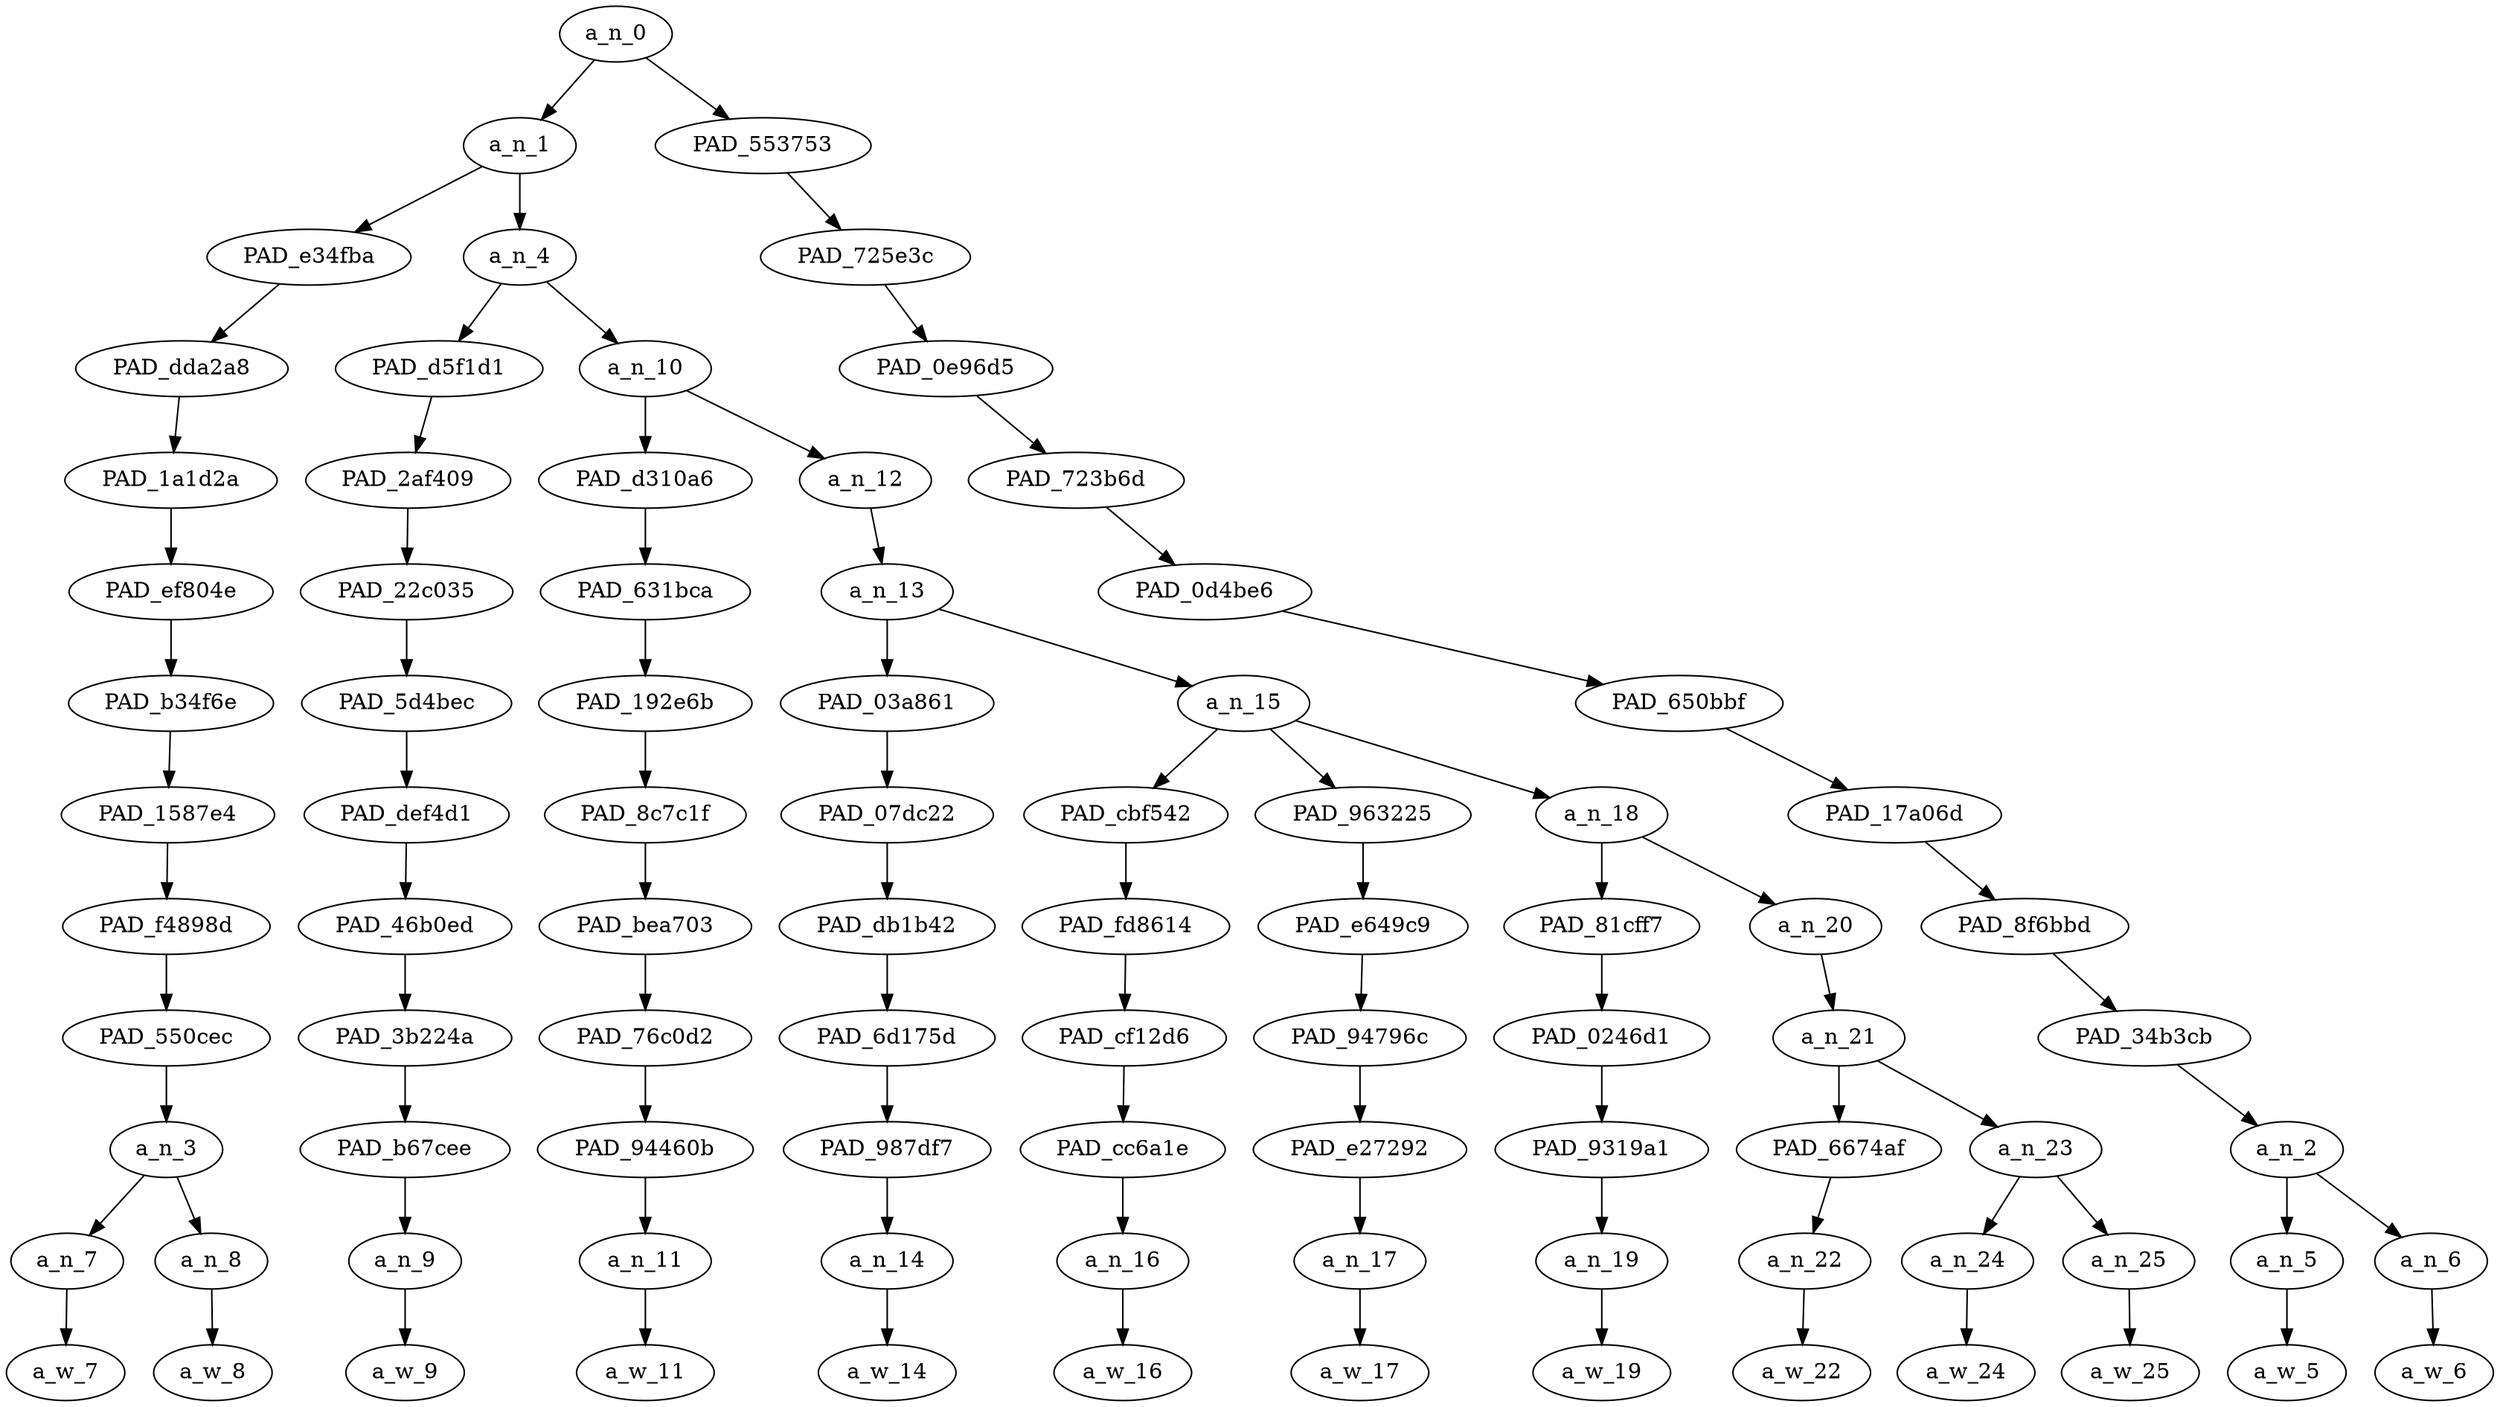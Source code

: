 strict digraph "" {
	a_n_0	[div_dir=1,
		index=0,
		level=12,
		pos="6.634114583333333,12!",
		text_span="[0, 1, 2, 3, 4, 5, 6, 7, 8, 9, 10, 11, 12]",
		value=1.00000002];
	a_n_1	[div_dir=1,
		index=0,
		level=11,
		pos="1.7682291666666667,11!",
		text_span="[0, 1, 2, 3, 4, 5, 6, 7, 8, 9, 10]",
		value=0.42764162];
	a_n_0 -> a_n_1;
	PAD_553753	[div_dir=1,
		index=1,
		level=11,
		pos="11.5,11!",
		text_span="[11, 12]",
		value=0.57077684];
	a_n_0 -> PAD_553753;
	PAD_e34fba	[div_dir=1,
		index=0,
		level=10,
		pos="0.5,10!",
		text_span="[0, 1]",
		value=0.10682883];
	a_n_1 -> PAD_e34fba;
	a_n_4	[div_dir=1,
		index=1,
		level=10,
		pos="3.0364583333333335,10!",
		text_span="[2, 3, 4, 5, 6, 7, 8, 9, 10]",
		value=0.32045502];
	a_n_1 -> a_n_4;
	PAD_dda2a8	[div_dir=1,
		index=0,
		level=9,
		pos="0.5,9!",
		text_span="[0, 1]",
		value=0.10682883];
	PAD_e34fba -> PAD_dda2a8;
	PAD_1a1d2a	[div_dir=1,
		index=0,
		level=8,
		pos="0.5,8!",
		text_span="[0, 1]",
		value=0.10682883];
	PAD_dda2a8 -> PAD_1a1d2a;
	PAD_ef804e	[div_dir=1,
		index=0,
		level=7,
		pos="0.5,7!",
		text_span="[0, 1]",
		value=0.10682883];
	PAD_1a1d2a -> PAD_ef804e;
	PAD_b34f6e	[div_dir=1,
		index=0,
		level=6,
		pos="0.5,6!",
		text_span="[0, 1]",
		value=0.10682883];
	PAD_ef804e -> PAD_b34f6e;
	PAD_1587e4	[div_dir=1,
		index=0,
		level=5,
		pos="0.5,5!",
		text_span="[0, 1]",
		value=0.10682883];
	PAD_b34f6e -> PAD_1587e4;
	PAD_f4898d	[div_dir=1,
		index=0,
		level=4,
		pos="0.5,4!",
		text_span="[0, 1]",
		value=0.10682883];
	PAD_1587e4 -> PAD_f4898d;
	PAD_550cec	[div_dir=1,
		index=0,
		level=3,
		pos="0.5,3!",
		text_span="[0, 1]",
		value=0.10682883];
	PAD_f4898d -> PAD_550cec;
	a_n_3	[div_dir=1,
		index=0,
		level=2,
		pos="0.5,2!",
		text_span="[0, 1]",
		value=0.10682883];
	PAD_550cec -> a_n_3;
	a_n_7	[div_dir=1,
		index=0,
		level=1,
		pos="0.0,1!",
		text_span="[0]",
		value=0.06142335];
	a_n_3 -> a_n_7;
	a_n_8	[div_dir=1,
		index=1,
		level=1,
		pos="1.0,1!",
		text_span="[1]",
		value=0.04508229];
	a_n_3 -> a_n_8;
	a_w_7	[div_dir=0,
		index=0,
		level=0,
		pos="0,0!",
		text_span="[0]",
		value=more];
	a_n_7 -> a_w_7;
	a_w_8	[div_dir=0,
		index=1,
		level=0,
		pos="1,0!",
		text_span="[1]",
		value=substance];
	a_n_8 -> a_w_8;
	PAD_d5f1d1	[div_dir=1,
		index=1,
		level=9,
		pos="2.0,9!",
		text_span="[2]",
		value=0.03712650];
	a_n_4 -> PAD_d5f1d1;
	a_n_10	[div_dir=1,
		index=2,
		level=9,
		pos="4.072916666666667,9!",
		text_span="[3, 4, 5, 6, 7, 8, 9, 10]",
		value=0.28308356];
	a_n_4 -> a_n_10;
	PAD_2af409	[div_dir=1,
		index=1,
		level=8,
		pos="2.0,8!",
		text_span="[2]",
		value=0.03712650];
	PAD_d5f1d1 -> PAD_2af409;
	PAD_22c035	[div_dir=1,
		index=1,
		level=7,
		pos="2.0,7!",
		text_span="[2]",
		value=0.03712650];
	PAD_2af409 -> PAD_22c035;
	PAD_5d4bec	[div_dir=1,
		index=1,
		level=6,
		pos="2.0,6!",
		text_span="[2]",
		value=0.03712650];
	PAD_22c035 -> PAD_5d4bec;
	PAD_def4d1	[div_dir=1,
		index=1,
		level=5,
		pos="2.0,5!",
		text_span="[2]",
		value=0.03712650];
	PAD_5d4bec -> PAD_def4d1;
	PAD_46b0ed	[div_dir=1,
		index=1,
		level=4,
		pos="2.0,4!",
		text_span="[2]",
		value=0.03712650];
	PAD_def4d1 -> PAD_46b0ed;
	PAD_3b224a	[div_dir=1,
		index=1,
		level=3,
		pos="2.0,3!",
		text_span="[2]",
		value=0.03712650];
	PAD_46b0ed -> PAD_3b224a;
	PAD_b67cee	[div_dir=1,
		index=1,
		level=2,
		pos="2.0,2!",
		text_span="[2]",
		value=0.03712650];
	PAD_3b224a -> PAD_b67cee;
	a_n_9	[div_dir=1,
		index=2,
		level=1,
		pos="2.0,1!",
		text_span="[2]",
		value=0.03712650];
	PAD_b67cee -> a_n_9;
	a_w_9	[div_dir=0,
		index=2,
		level=0,
		pos="2,0!",
		text_span="[2]",
		value=than];
	a_n_9 -> a_w_9;
	PAD_d310a6	[div_dir=1,
		index=2,
		level=8,
		pos="3.0,8!",
		text_span="[3]",
		value=0.03818484];
	a_n_10 -> PAD_d310a6;
	a_n_12	[div_dir=1,
		index=3,
		level=8,
		pos="5.145833333333334,8!",
		text_span="[4, 5, 6, 7, 8, 9, 10]",
		value=0.24465332];
	a_n_10 -> a_n_12;
	PAD_631bca	[div_dir=1,
		index=2,
		level=7,
		pos="3.0,7!",
		text_span="[3]",
		value=0.03818484];
	PAD_d310a6 -> PAD_631bca;
	PAD_192e6b	[div_dir=1,
		index=2,
		level=6,
		pos="3.0,6!",
		text_span="[3]",
		value=0.03818484];
	PAD_631bca -> PAD_192e6b;
	PAD_8c7c1f	[div_dir=1,
		index=2,
		level=5,
		pos="3.0,5!",
		text_span="[3]",
		value=0.03818484];
	PAD_192e6b -> PAD_8c7c1f;
	PAD_bea703	[div_dir=1,
		index=2,
		level=4,
		pos="3.0,4!",
		text_span="[3]",
		value=0.03818484];
	PAD_8c7c1f -> PAD_bea703;
	PAD_76c0d2	[div_dir=1,
		index=2,
		level=3,
		pos="3.0,3!",
		text_span="[3]",
		value=0.03818484];
	PAD_bea703 -> PAD_76c0d2;
	PAD_94460b	[div_dir=1,
		index=2,
		level=2,
		pos="3.0,2!",
		text_span="[3]",
		value=0.03818484];
	PAD_76c0d2 -> PAD_94460b;
	a_n_11	[div_dir=1,
		index=3,
		level=1,
		pos="3.0,1!",
		text_span="[3]",
		value=0.03818484];
	PAD_94460b -> a_n_11;
	a_w_11	[div_dir=0,
		index=3,
		level=0,
		pos="3,0!",
		text_span="[3]",
		value=anything];
	a_n_11 -> a_w_11;
	a_n_13	[div_dir=1,
		index=3,
		level=7,
		pos="5.145833333333334,7!",
		text_span="[4, 5, 6, 7, 8, 9, 10]",
		value=0.24441439];
	a_n_12 -> a_n_13;
	PAD_03a861	[div_dir=1,
		index=3,
		level=6,
		pos="4.0,6!",
		text_span="[4]",
		value=0.04013531];
	a_n_13 -> PAD_03a861;
	a_n_15	[div_dir=1,
		index=4,
		level=6,
		pos="6.291666666666667,6!",
		text_span="[5, 6, 7, 8, 9, 10]",
		value=0.20404015];
	a_n_13 -> a_n_15;
	PAD_07dc22	[div_dir=1,
		index=3,
		level=5,
		pos="4.0,5!",
		text_span="[4]",
		value=0.04013531];
	PAD_03a861 -> PAD_07dc22;
	PAD_db1b42	[div_dir=1,
		index=3,
		level=4,
		pos="4.0,4!",
		text_span="[4]",
		value=0.04013531];
	PAD_07dc22 -> PAD_db1b42;
	PAD_6d175d	[div_dir=1,
		index=3,
		level=3,
		pos="4.0,3!",
		text_span="[4]",
		value=0.04013531];
	PAD_db1b42 -> PAD_6d175d;
	PAD_987df7	[div_dir=1,
		index=3,
		level=2,
		pos="4.0,2!",
		text_span="[4]",
		value=0.04013531];
	PAD_6d175d -> PAD_987df7;
	a_n_14	[div_dir=1,
		index=4,
		level=1,
		pos="4.0,1!",
		text_span="[4]",
		value=0.04013531];
	PAD_987df7 -> a_n_14;
	a_w_14	[div_dir=0,
		index=4,
		level=0,
		pos="4,0!",
		text_span="[4]",
		value=you];
	a_n_14 -> a_w_14;
	PAD_cbf542	[div_dir=1,
		index=4,
		level=5,
		pos="5.0,5!",
		text_span="[5]",
		value=0.03193790];
	a_n_15 -> PAD_cbf542;
	PAD_963225	[div_dir=1,
		index=5,
		level=5,
		pos="6.0,5!",
		text_span="[6]",
		value=0.02916231];
	a_n_15 -> PAD_963225;
	a_n_18	[div_dir=1,
		index=6,
		level=5,
		pos="7.875,5!",
		text_span="[7, 8, 9, 10]",
		value=0.14273807];
	a_n_15 -> a_n_18;
	PAD_fd8614	[div_dir=1,
		index=4,
		level=4,
		pos="5.0,4!",
		text_span="[5]",
		value=0.03193790];
	PAD_cbf542 -> PAD_fd8614;
	PAD_cf12d6	[div_dir=1,
		index=4,
		level=3,
		pos="5.0,3!",
		text_span="[5]",
		value=0.03193790];
	PAD_fd8614 -> PAD_cf12d6;
	PAD_cc6a1e	[div_dir=1,
		index=4,
		level=2,
		pos="5.0,2!",
		text_span="[5]",
		value=0.03193790];
	PAD_cf12d6 -> PAD_cc6a1e;
	a_n_16	[div_dir=1,
		index=5,
		level=1,
		pos="5.0,1!",
		text_span="[5]",
		value=0.03193790];
	PAD_cc6a1e -> a_n_16;
	a_w_16	[div_dir=0,
		index=5,
		level=0,
		pos="5,0!",
		text_span="[5]",
		value=are];
	a_n_16 -> a_w_16;
	PAD_e649c9	[div_dir=1,
		index=5,
		level=4,
		pos="6.0,4!",
		text_span="[6]",
		value=0.02916231];
	PAD_963225 -> PAD_e649c9;
	PAD_94796c	[div_dir=1,
		index=5,
		level=3,
		pos="6.0,3!",
		text_span="[6]",
		value=0.02916231];
	PAD_e649c9 -> PAD_94796c;
	PAD_e27292	[div_dir=1,
		index=5,
		level=2,
		pos="6.0,2!",
		text_span="[6]",
		value=0.02916231];
	PAD_94796c -> PAD_e27292;
	a_n_17	[div_dir=1,
		index=6,
		level=1,
		pos="6.0,1!",
		text_span="[6]",
		value=0.02916231];
	PAD_e27292 -> a_n_17;
	a_w_17	[div_dir=0,
		index=6,
		level=0,
		pos="6,0!",
		text_span="[6]",
		value=ever];
	a_n_17 -> a_w_17;
	PAD_81cff7	[div_dir=1,
		index=6,
		level=4,
		pos="7.0,4!",
		text_span="[7]",
		value=0.03092946];
	a_n_18 -> PAD_81cff7;
	a_n_20	[div_dir=1,
		index=7,
		level=4,
		pos="8.75,4!",
		text_span="[8, 9, 10]",
		value=0.11170218];
	a_n_18 -> a_n_20;
	PAD_0246d1	[div_dir=1,
		index=6,
		level=3,
		pos="7.0,3!",
		text_span="[7]",
		value=0.03092946];
	PAD_81cff7 -> PAD_0246d1;
	PAD_9319a1	[div_dir=1,
		index=6,
		level=2,
		pos="7.0,2!",
		text_span="[7]",
		value=0.03092946];
	PAD_0246d1 -> PAD_9319a1;
	a_n_19	[div_dir=1,
		index=7,
		level=1,
		pos="7.0,1!",
		text_span="[7]",
		value=0.03092946];
	PAD_9319a1 -> a_n_19;
	a_w_19	[div_dir=0,
		index=7,
		level=0,
		pos="7,0!",
		text_span="[7]",
		value=going];
	a_n_19 -> a_w_19;
	a_n_21	[div_dir=1,
		index=7,
		level=3,
		pos="8.75,3!",
		text_span="[8, 9, 10]",
		value=0.11163830];
	a_n_20 -> a_n_21;
	PAD_6674af	[div_dir=-1,
		index=7,
		level=2,
		pos="8.0,2!",
		text_span="[8]",
		value=0.02671286];
	a_n_21 -> PAD_6674af;
	a_n_23	[div_dir=1,
		index=8,
		level=2,
		pos="9.5,2!",
		text_span="[9, 10]",
		value=0.08486156];
	a_n_21 -> a_n_23;
	a_n_22	[div_dir=-1,
		index=8,
		level=1,
		pos="8.0,1!",
		text_span="[8]",
		value=0.02671286];
	PAD_6674af -> a_n_22;
	a_w_22	[div_dir=0,
		index=8,
		level=0,
		pos="8,0!",
		text_span="[8]",
		value=to];
	a_n_22 -> a_w_22;
	a_n_24	[div_dir=1,
		index=9,
		level=1,
		pos="9.0,1!",
		text_span="[9]",
		value=0.04838401];
	a_n_23 -> a_n_24;
	a_n_25	[div_dir=1,
		index=10,
		level=1,
		pos="10.0,1!",
		text_span="[10]",
		value=0.03639093];
	a_n_23 -> a_n_25;
	a_w_24	[div_dir=0,
		index=9,
		level=0,
		pos="9,0!",
		text_span="[9]",
		value=post];
	a_n_24 -> a_w_24;
	a_w_25	[div_dir=0,
		index=10,
		level=0,
		pos="10,0!",
		text_span="[10]",
		value=you1];
	a_n_25 -> a_w_25;
	PAD_725e3c	[div_dir=1,
		index=2,
		level=10,
		pos="11.5,10!",
		text_span="[11, 12]",
		value=0.57077684];
	PAD_553753 -> PAD_725e3c;
	PAD_0e96d5	[div_dir=1,
		index=3,
		level=9,
		pos="11.5,9!",
		text_span="[11, 12]",
		value=0.57077684];
	PAD_725e3c -> PAD_0e96d5;
	PAD_723b6d	[div_dir=1,
		index=4,
		level=8,
		pos="11.5,8!",
		text_span="[11, 12]",
		value=0.57077684];
	PAD_0e96d5 -> PAD_723b6d;
	PAD_0d4be6	[div_dir=1,
		index=4,
		level=7,
		pos="11.5,7!",
		text_span="[11, 12]",
		value=0.57077684];
	PAD_723b6d -> PAD_0d4be6;
	PAD_650bbf	[div_dir=1,
		index=5,
		level=6,
		pos="11.5,6!",
		text_span="[11, 12]",
		value=0.57077684];
	PAD_0d4be6 -> PAD_650bbf;
	PAD_17a06d	[div_dir=1,
		index=7,
		level=5,
		pos="11.5,5!",
		text_span="[11, 12]",
		value=0.57077684];
	PAD_650bbf -> PAD_17a06d;
	PAD_8f6bbd	[div_dir=1,
		index=8,
		level=4,
		pos="11.5,4!",
		text_span="[11, 12]",
		value=0.57077684];
	PAD_17a06d -> PAD_8f6bbd;
	PAD_34b3cb	[div_dir=1,
		index=8,
		level=3,
		pos="11.5,3!",
		text_span="[11, 12]",
		value=0.57077684];
	PAD_8f6bbd -> PAD_34b3cb;
	a_n_2	[div_dir=1,
		index=9,
		level=2,
		pos="11.5,2!",
		text_span="[11, 12]",
		value=0.57077684];
	PAD_34b3cb -> a_n_2;
	a_n_5	[div_dir=1,
		index=11,
		level=1,
		pos="11.0,1!",
		text_span="[11]",
		value=0.20654059];
	a_n_2 -> a_n_5;
	a_n_6	[div_dir=1,
		index=12,
		level=1,
		pos="12.0,1!",
		text_span="[12]",
		value=0.36198156];
	a_n_2 -> a_n_6;
	a_w_5	[div_dir=0,
		index=11,
		level=0,
		pos="11,0!",
		text_span="[11]",
		value=disinfo];
	a_n_5 -> a_w_5;
	a_w_6	[div_dir=0,
		index=12,
		level=0,
		pos="12,0!",
		text_span="[12]",
		value=kike];
	a_n_6 -> a_w_6;
}
